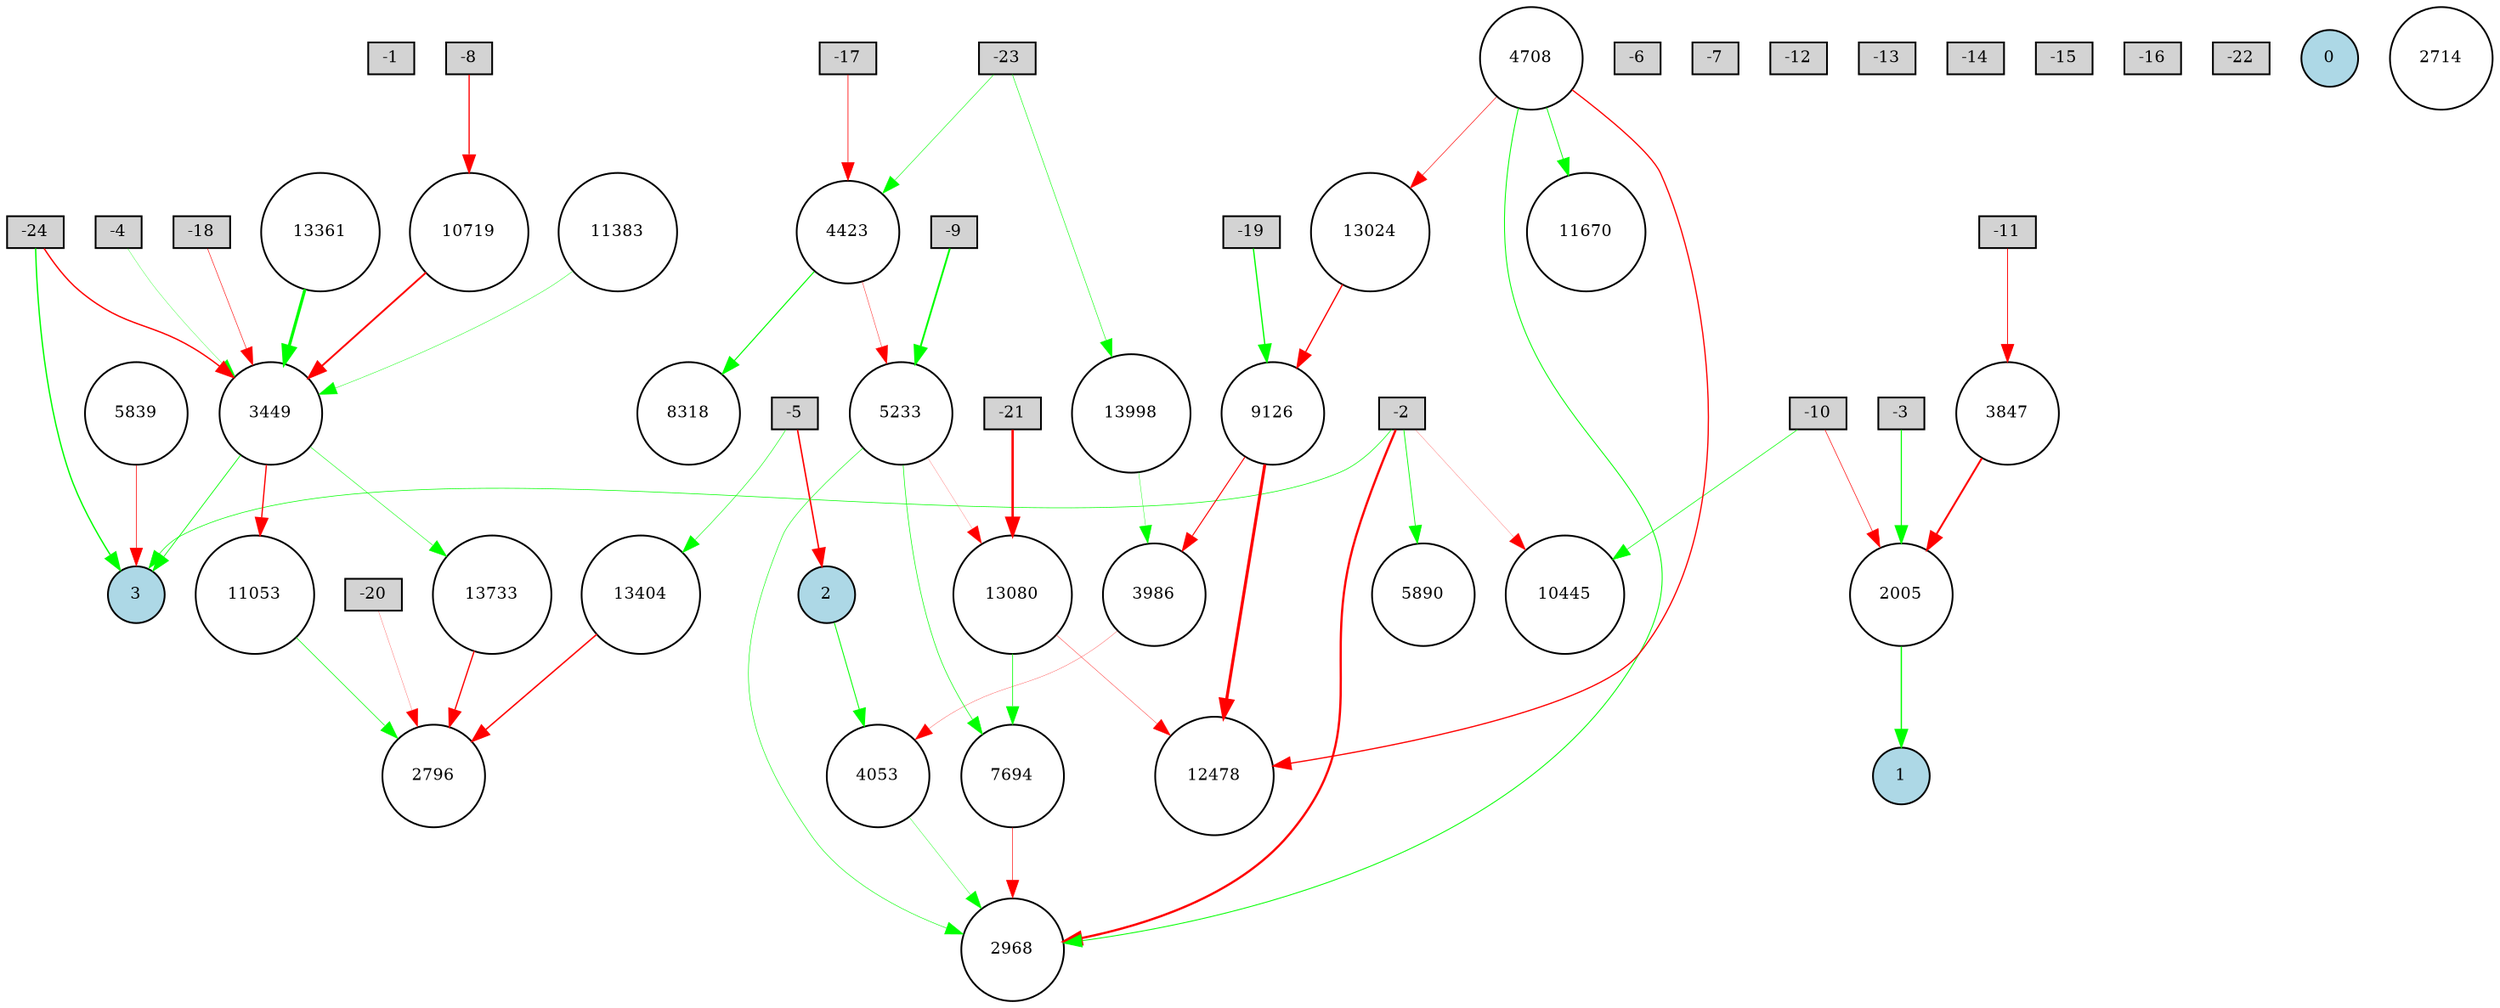 digraph {
	node [fontsize=9 height=0.2 shape=circle width=0.2]
	-1 [fillcolor=lightgray shape=box style=filled]
	-2 [fillcolor=lightgray shape=box style=filled]
	-3 [fillcolor=lightgray shape=box style=filled]
	-4 [fillcolor=lightgray shape=box style=filled]
	-5 [fillcolor=lightgray shape=box style=filled]
	-6 [fillcolor=lightgray shape=box style=filled]
	-7 [fillcolor=lightgray shape=box style=filled]
	-8 [fillcolor=lightgray shape=box style=filled]
	-9 [fillcolor=lightgray shape=box style=filled]
	-10 [fillcolor=lightgray shape=box style=filled]
	-11 [fillcolor=lightgray shape=box style=filled]
	-12 [fillcolor=lightgray shape=box style=filled]
	-13 [fillcolor=lightgray shape=box style=filled]
	-14 [fillcolor=lightgray shape=box style=filled]
	-15 [fillcolor=lightgray shape=box style=filled]
	-16 [fillcolor=lightgray shape=box style=filled]
	-17 [fillcolor=lightgray shape=box style=filled]
	-18 [fillcolor=lightgray shape=box style=filled]
	-19 [fillcolor=lightgray shape=box style=filled]
	-20 [fillcolor=lightgray shape=box style=filled]
	-21 [fillcolor=lightgray shape=box style=filled]
	-22 [fillcolor=lightgray shape=box style=filled]
	-23 [fillcolor=lightgray shape=box style=filled]
	-24 [fillcolor=lightgray shape=box style=filled]
	0 [fillcolor=lightblue style=filled]
	1 [fillcolor=lightblue style=filled]
	2 [fillcolor=lightblue style=filled]
	3 [fillcolor=lightblue style=filled]
	5890 [fillcolor=white style=filled]
	3847 [fillcolor=white style=filled]
	7694 [fillcolor=white style=filled]
	3986 [fillcolor=white style=filled]
	11670 [fillcolor=white style=filled]
	2968 [fillcolor=white style=filled]
	13080 [fillcolor=white style=filled]
	2714 [fillcolor=white style=filled]
	13733 [fillcolor=white style=filled]
	9126 [fillcolor=white style=filled]
	11053 [fillcolor=white style=filled]
	13998 [fillcolor=white style=filled]
	13361 [fillcolor=white style=filled]
	12478 [fillcolor=white style=filled]
	4423 [fillcolor=white style=filled]
	10445 [fillcolor=white style=filled]
	5839 [fillcolor=white style=filled]
	2005 [fillcolor=white style=filled]
	4053 [fillcolor=white style=filled]
	13404 [fillcolor=white style=filled]
	10719 [fillcolor=white style=filled]
	13024 [fillcolor=white style=filled]
	4708 [fillcolor=white style=filled]
	2796 [fillcolor=white style=filled]
	5233 [fillcolor=white style=filled]
	11383 [fillcolor=white style=filled]
	3449 [fillcolor=white style=filled]
	8318 [fillcolor=white style=filled]
	-17 -> 4423 [color=red penwidth=0.39844963961873225 style=solid]
	-23 -> 13998 [color=green penwidth=0.30000000000000004 style=solid]
	4708 -> 12478 [color=red penwidth=0.7028714795767664 style=solid]
	5839 -> 3 [color=red penwidth=0.36422294669340816 style=solid]
	10719 -> 3449 [color=red penwidth=1.0380973741420128 style=solid]
	9126 -> 12478 [color=red penwidth=1.69888776445155 style=solid]
	-19 -> 9126 [color=green penwidth=0.7288315465149018 style=solid]
	5233 -> 2968 [color=green penwidth=0.308211233538464 style=solid]
	13404 -> 2796 [color=red penwidth=0.8130731670767968 style=solid]
	13361 -> 3449 [color=green penwidth=1.7162431280270807 style=solid]
	4708 -> 2968 [color=green penwidth=0.5125107447967817 style=solid]
	3986 -> 4053 [color=red penwidth=0.14883870398433874 style=solid]
	5233 -> 7694 [color=green penwidth=0.35130376867711544 style=solid]
	-2 -> 2968 [color=red penwidth=1.267905266605007 style=solid]
	3449 -> 3 [color=green penwidth=0.43809147993645103 style=solid]
	-10 -> 10445 [color=green penwidth=0.3681341812808958 style=solid]
	-9 -> 5233 [color=green penwidth=1.049869193943284 style=solid]
	-18 -> 3449 [color=red penwidth=0.29657459258883745 style=solid]
	2 -> 4053 [color=green penwidth=0.5149096918560538 style=solid]
	-8 -> 10719 [color=red penwidth=0.6901139663953529 style=solid]
	3449 -> 13733 [color=green penwidth=0.28216190059865065 style=solid]
	-23 -> 4423 [color=green penwidth=0.29076526173019474 style=solid]
	-4 -> 3449 [color=green penwidth=0.17097779984257222 style=solid]
	-2 -> 10445 [color=red penwidth=0.11982122419618299 style=solid]
	4708 -> 11670 [color=green penwidth=0.45214832507654246 style=solid]
	-24 -> 3449 [color=red penwidth=0.7702026906728227 style=solid]
	-24 -> 3 [color=green penwidth=0.7608090915843229 style=solid]
	3847 -> 2005 [color=red penwidth=1.0717598019996306 style=solid]
	13080 -> 12478 [color=red penwidth=0.20107615985540128 style=solid]
	-2 -> 5890 [color=green penwidth=0.44418213585626476 style=solid]
	7694 -> 2968 [color=red penwidth=0.3229423286305489 style=solid]
	4423 -> 8318 [color=green penwidth=0.6002754525491152 style=solid]
	4423 -> 5233 [color=red penwidth=0.22005248393401292 style=solid]
	3449 -> 11053 [color=red penwidth=0.7099273168099713 style=solid]
	13998 -> 3986 [color=green penwidth=0.21110057709143132 style=solid]
	-11 -> 3847 [color=red penwidth=0.4611308401238611 style=solid]
	-5 -> 13404 [color=green penwidth=0.30293428820486235 style=solid]
	-10 -> 2005 [color=red penwidth=0.33772282290310207 style=solid]
	4708 -> 13024 [color=red penwidth=0.32450450218997584 style=solid]
	11053 -> 2796 [color=green penwidth=0.3641562290286875 style=solid]
	9126 -> 3986 [color=red penwidth=0.57686791458166 style=solid]
	-2 -> 3 [color=green penwidth=0.36598551512558186 style=solid]
	-20 -> 2796 [color=red penwidth=0.1327560444925478 style=solid]
	13080 -> 7694 [color=green penwidth=0.407271798894838 style=solid]
	5233 -> 13080 [color=red penwidth=0.10853571558964854 style=solid]
	13024 -> 9126 [color=red penwidth=0.7216899912652149 style=solid]
	-3 -> 2005 [color=green penwidth=0.6292198900536011 style=solid]
	2005 -> 1 [color=green penwidth=0.7288801583666301 style=solid]
	-21 -> 13080 [color=red penwidth=1.349274870671544 style=solid]
	-5 -> 2 [color=red penwidth=0.8346096253496393 style=solid]
	11383 -> 3449 [color=green penwidth=0.2332426535418451 style=solid]
	13733 -> 2796 [color=red penwidth=0.7216069205995911 style=solid]
	4053 -> 2968 [color=green penwidth=0.2088903650146843 style=solid]
}
